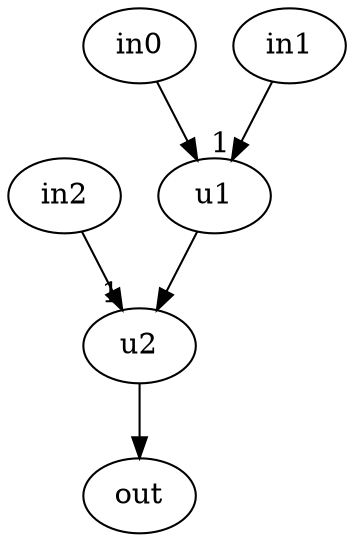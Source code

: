 // interconnect topology file
digraph ex1
{
	u1 [verilog = "  assign i_0_dat = t_0_dat + t_1_dat;"]

	in0 -> u1
	in1 -> u1 [headlabel = 1]
	 u1 -> u2
	in2 -> u2 [headlabel = 1]
	 u2 -> out	
}
